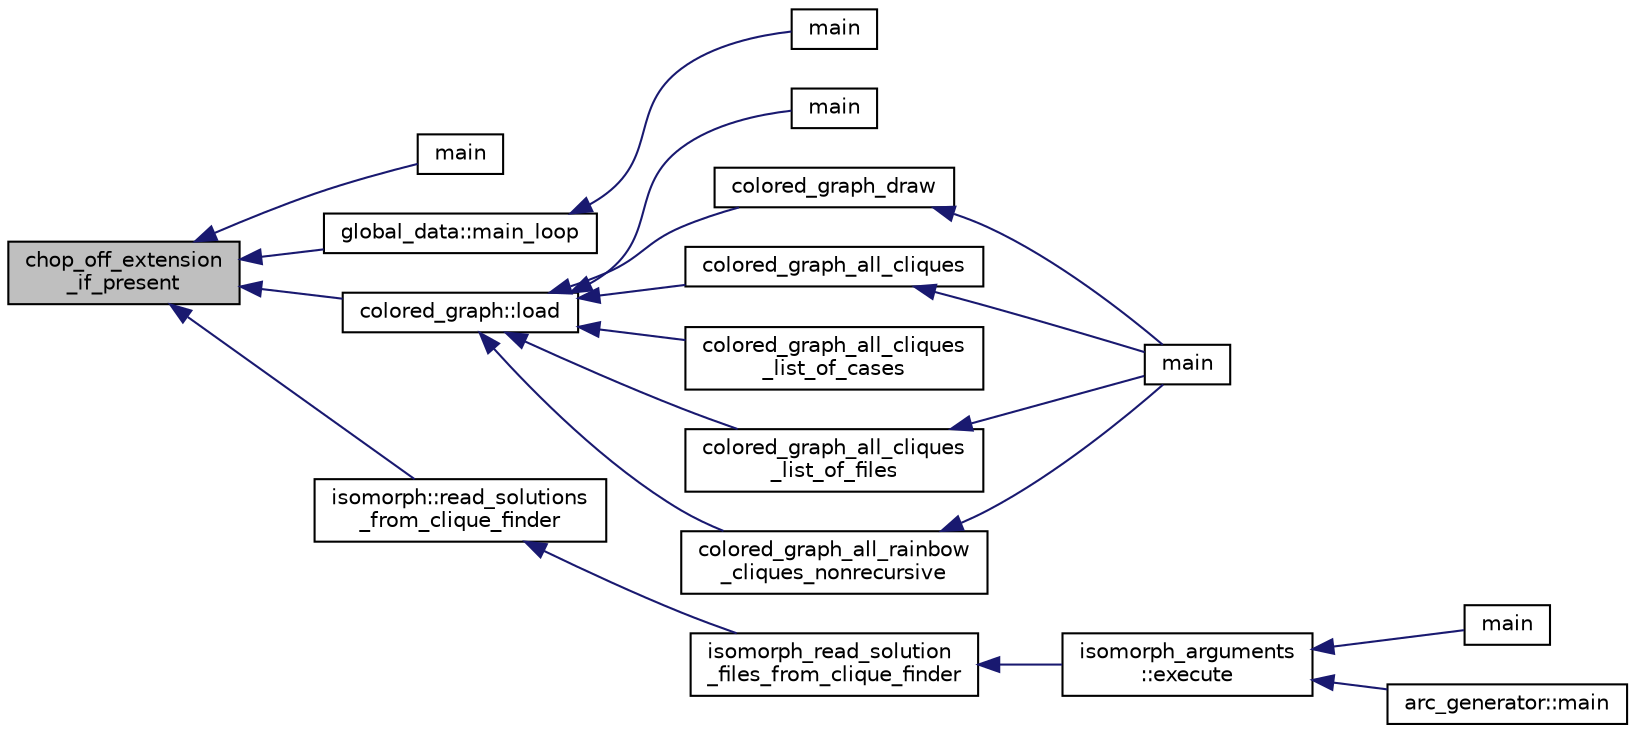digraph "chop_off_extension_if_present"
{
  edge [fontname="Helvetica",fontsize="10",labelfontname="Helvetica",labelfontsize="10"];
  node [fontname="Helvetica",fontsize="10",shape=record];
  rankdir="LR";
  Node623 [label="chop_off_extension\l_if_present",height=0.2,width=0.4,color="black", fillcolor="grey75", style="filled", fontcolor="black"];
  Node623 -> Node624 [dir="back",color="midnightblue",fontsize="10",style="solid",fontname="Helvetica"];
  Node624 [label="main",height=0.2,width=0.4,color="black", fillcolor="white", style="filled",URL="$d0/d2f/process_8_c.html#a3c04138a5bfe5d72780bb7e82a18e627"];
  Node623 -> Node625 [dir="back",color="midnightblue",fontsize="10",style="solid",fontname="Helvetica"];
  Node625 [label="global_data::main_loop",height=0.2,width=0.4,color="black", fillcolor="white", style="filled",URL="$d2/ddf/classglobal__data.html#abc6a1a7965a5dc2f8819f78aca590e84"];
  Node625 -> Node626 [dir="back",color="midnightblue",fontsize="10",style="solid",fontname="Helvetica"];
  Node626 [label="main",height=0.2,width=0.4,color="black", fillcolor="white", style="filled",URL="$d1/d08/tdo__refine_8_c.html#a3c04138a5bfe5d72780bb7e82a18e627"];
  Node623 -> Node627 [dir="back",color="midnightblue",fontsize="10",style="solid",fontname="Helvetica"];
  Node627 [label="colored_graph::load",height=0.2,width=0.4,color="black", fillcolor="white", style="filled",URL="$dc/de2/classcolored__graph.html#aa777bb4ea083ac13058d746d63c7f128"];
  Node627 -> Node628 [dir="back",color="midnightblue",fontsize="10",style="solid",fontname="Helvetica"];
  Node628 [label="main",height=0.2,width=0.4,color="black", fillcolor="white", style="filled",URL="$df/d6c/tools_2graph_8_c.html#a3c04138a5bfe5d72780bb7e82a18e627"];
  Node627 -> Node629 [dir="back",color="midnightblue",fontsize="10",style="solid",fontname="Helvetica"];
  Node629 [label="colored_graph_draw",height=0.2,width=0.4,color="black", fillcolor="white", style="filled",URL="$d7/d7e/graph__theory_8h.html#ae8b578b6d3c09c831d76dd38e866d82a"];
  Node629 -> Node630 [dir="back",color="midnightblue",fontsize="10",style="solid",fontname="Helvetica"];
  Node630 [label="main",height=0.2,width=0.4,color="black", fillcolor="white", style="filled",URL="$d4/d71/all__rainbow__cliques_8_c.html#a3c04138a5bfe5d72780bb7e82a18e627"];
  Node627 -> Node631 [dir="back",color="midnightblue",fontsize="10",style="solid",fontname="Helvetica"];
  Node631 [label="colored_graph_all_cliques",height=0.2,width=0.4,color="black", fillcolor="white", style="filled",URL="$d7/d7e/graph__theory_8h.html#adf4d594daf45de95a631b509d1b75ed9"];
  Node631 -> Node630 [dir="back",color="midnightblue",fontsize="10",style="solid",fontname="Helvetica"];
  Node627 -> Node632 [dir="back",color="midnightblue",fontsize="10",style="solid",fontname="Helvetica"];
  Node632 [label="colored_graph_all_cliques\l_list_of_cases",height=0.2,width=0.4,color="black", fillcolor="white", style="filled",URL="$d7/d7e/graph__theory_8h.html#af4b0b2cdc63c9d7c2ef51829d016a290"];
  Node627 -> Node633 [dir="back",color="midnightblue",fontsize="10",style="solid",fontname="Helvetica"];
  Node633 [label="colored_graph_all_cliques\l_list_of_files",height=0.2,width=0.4,color="black", fillcolor="white", style="filled",URL="$d7/d7e/graph__theory_8h.html#adafeff32e38a34c3835bd36b4f087138"];
  Node633 -> Node630 [dir="back",color="midnightblue",fontsize="10",style="solid",fontname="Helvetica"];
  Node627 -> Node634 [dir="back",color="midnightblue",fontsize="10",style="solid",fontname="Helvetica"];
  Node634 [label="colored_graph_all_rainbow\l_cliques_nonrecursive",height=0.2,width=0.4,color="black", fillcolor="white", style="filled",URL="$d7/d7e/graph__theory_8h.html#a204cb19516c6ebc2ea895da785b3ab37"];
  Node634 -> Node630 [dir="back",color="midnightblue",fontsize="10",style="solid",fontname="Helvetica"];
  Node623 -> Node635 [dir="back",color="midnightblue",fontsize="10",style="solid",fontname="Helvetica"];
  Node635 [label="isomorph::read_solutions\l_from_clique_finder",height=0.2,width=0.4,color="black", fillcolor="white", style="filled",URL="$d3/d5f/classisomorph.html#a14c4ac27b0d97d338e14ac0d183c5c64"];
  Node635 -> Node636 [dir="back",color="midnightblue",fontsize="10",style="solid",fontname="Helvetica"];
  Node636 [label="isomorph_read_solution\l_files_from_clique_finder",height=0.2,width=0.4,color="black", fillcolor="white", style="filled",URL="$d4/d7e/isomorph__global_8_c.html#ad8be067333430bfdd26c0a34549f4556"];
  Node636 -> Node637 [dir="back",color="midnightblue",fontsize="10",style="solid",fontname="Helvetica"];
  Node637 [label="isomorph_arguments\l::execute",height=0.2,width=0.4,color="black", fillcolor="white", style="filled",URL="$d5/de4/classisomorph__arguments.html#aa85e472d14906abdd5672dc66027583e"];
  Node637 -> Node638 [dir="back",color="midnightblue",fontsize="10",style="solid",fontname="Helvetica"];
  Node638 [label="main",height=0.2,width=0.4,color="black", fillcolor="white", style="filled",URL="$d1/d5e/blt__main_8_c.html#a217dbf8b442f20279ea00b898af96f52"];
  Node637 -> Node639 [dir="back",color="midnightblue",fontsize="10",style="solid",fontname="Helvetica"];
  Node639 [label="arc_generator::main",height=0.2,width=0.4,color="black", fillcolor="white", style="filled",URL="$d4/d21/classarc__generator.html#ad80140b51b165dad1fe6ab232be7829a"];
}
